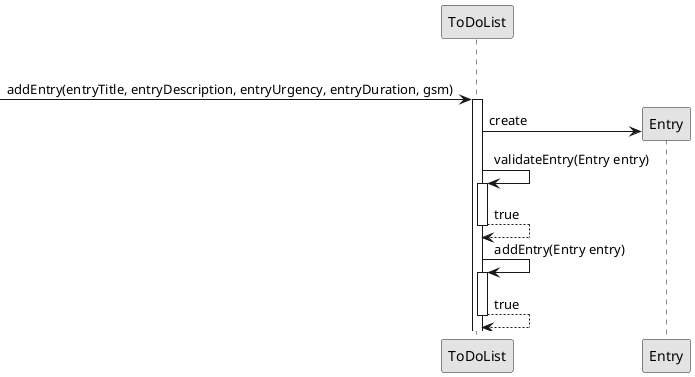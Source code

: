 @startuml
skinparam monochrome true
skinparam packageStyle rectangle
skinparam shadowing false


participant "ToDoList" as TDL
participant "Entry" as ENTRADA


    group Add Entry

            -> TDL: addEntry(entryTitle, entryDescription, entryUrgency, entryDuration, gsm)
            activate TDL

                TDL -> ENTRADA**: create

                TDL -> TDL: validateEntry(Entry entry)
                activate TDL

                TDL --> TDL: true
                deactivate TDL

                TDL -> TDL: addEntry(Entry entry)
                                activate TDL

                                TDL --> TDL: true
                                deactivate TDL



@enduml